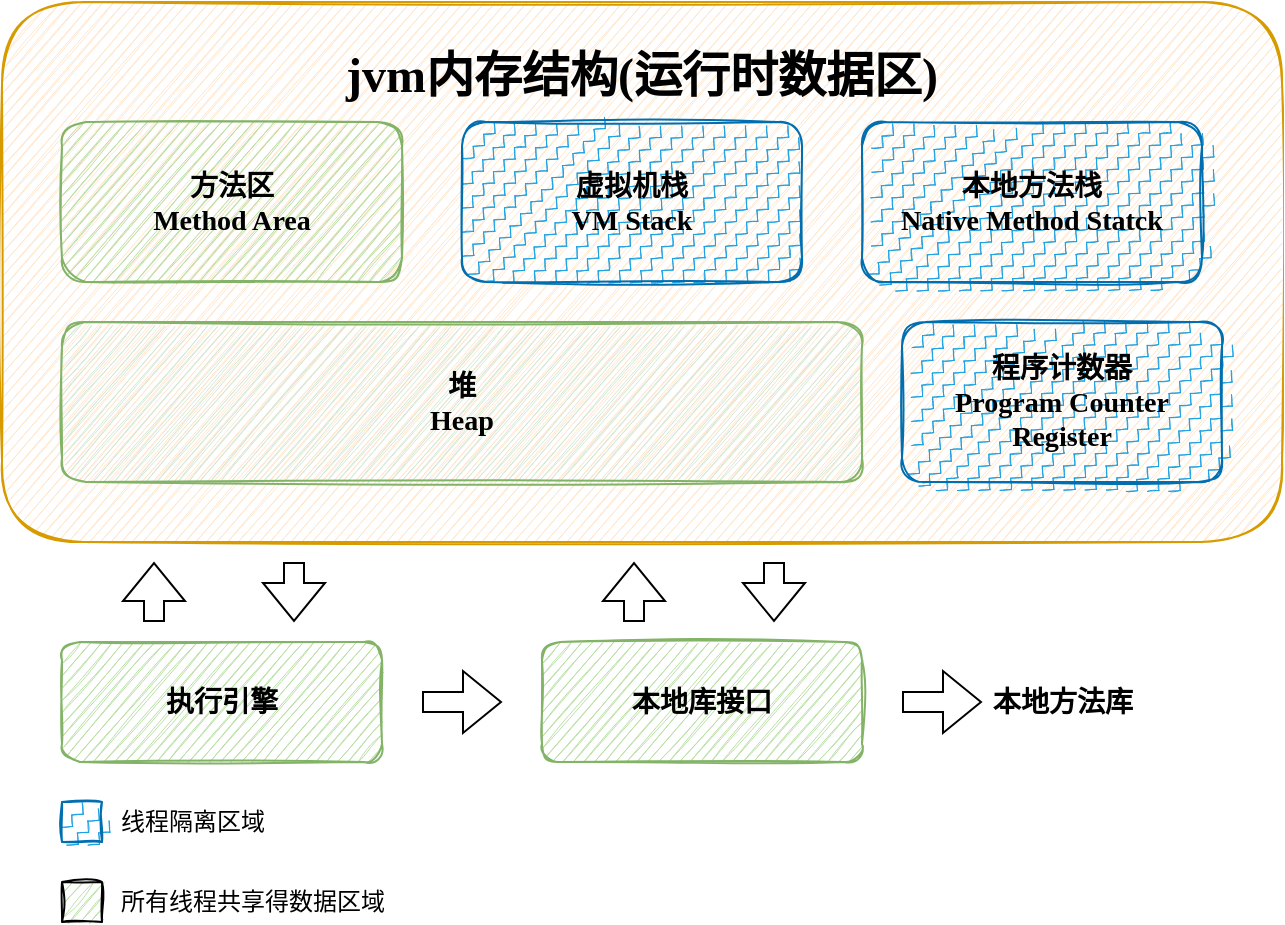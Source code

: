 <mxfile version="15.9.6" type="github"><diagram id="vb_FABsvG3g0BaOWkkLk" name="Page-1"><mxGraphModel dx="1185" dy="635" grid="1" gridSize="10" guides="1" tooltips="1" connect="1" arrows="1" fold="1" page="1" pageScale="1" pageWidth="827" pageHeight="1169" math="0" shadow="0"><root><mxCell id="0"/><mxCell id="1" parent="0"/><mxCell id="k7PTfAy6-nENnhBI1Y5_-1" value="&lt;h1&gt;&lt;font face=&quot;Comic Sans MS&quot;&gt;jvm内存结构(运行时数据区)&lt;/font&gt;&lt;/h1&gt;" style="rounded=1;whiteSpace=wrap;html=1;fillColor=#ffe6cc;strokeColor=#d79b00;sketch=1;align=center;verticalAlign=top;" vertex="1" parent="1"><mxGeometry x="50" y="100" width="640" height="270" as="geometry"/></mxCell><mxCell id="k7PTfAy6-nENnhBI1Y5_-3" value="&lt;h3&gt;方法区&lt;br&gt;Method Area&lt;/h3&gt;" style="rounded=1;whiteSpace=wrap;html=1;sketch=1;fontFamily=Comic Sans MS;fillColor=#B9E0A5;strokeColor=#82b366;gradientColor=none;fillStyle=auto;" vertex="1" parent="1"><mxGeometry x="80" y="160" width="170" height="80" as="geometry"/></mxCell><mxCell id="k7PTfAy6-nENnhBI1Y5_-4" value="&lt;h3&gt;&lt;font color=&quot;#000000&quot;&gt;虚拟机栈&lt;br&gt;&lt;/font&gt;&lt;font color=&quot;#000000&quot;&gt;VM Stack&lt;/font&gt;&lt;/h3&gt;" style="rounded=1;whiteSpace=wrap;html=1;sketch=1;fontFamily=Comic Sans MS;fillColor=#1ba1e2;strokeColor=#006EAF;fontColor=#ffffff;fillStyle=zigzag-line;" vertex="1" parent="1"><mxGeometry x="280" y="160" width="170" height="80" as="geometry"/></mxCell><mxCell id="k7PTfAy6-nENnhBI1Y5_-5" value="&lt;h3&gt;&lt;font color=&quot;#000000&quot;&gt;本地方法栈&lt;br&gt;&lt;/font&gt;&lt;font color=&quot;#000000&quot;&gt;Native Method Statck&lt;/font&gt;&lt;/h3&gt;" style="rounded=1;whiteSpace=wrap;html=1;sketch=1;fontFamily=Comic Sans MS;fillColor=#1ba1e2;fontColor=#ffffff;strokeColor=#006EAF;fillStyle=zigzag-line;" vertex="1" parent="1"><mxGeometry x="480" y="160" width="170" height="80" as="geometry"/></mxCell><mxCell id="k7PTfAy6-nENnhBI1Y5_-6" value="&lt;h3&gt;堆&lt;br&gt;Heap&lt;/h3&gt;" style="rounded=1;whiteSpace=wrap;html=1;sketch=1;fontFamily=Comic Sans MS;fillColor=#d5e8d4;strokeColor=#82b366;fillStyle=auto;" vertex="1" parent="1"><mxGeometry x="80" y="260" width="400" height="80" as="geometry"/></mxCell><mxCell id="k7PTfAy6-nENnhBI1Y5_-7" value="&lt;h3&gt;&lt;font color=&quot;#000000&quot;&gt;程序计数器&lt;br&gt;&lt;/font&gt;&lt;font color=&quot;#000000&quot;&gt;Program Counter Register&lt;/font&gt;&lt;/h3&gt;" style="rounded=1;whiteSpace=wrap;html=1;sketch=1;fontFamily=Comic Sans MS;fillColor=#1ba1e2;fontColor=#ffffff;strokeColor=#006EAF;fillStyle=zigzag-line;" vertex="1" parent="1"><mxGeometry x="500" y="260" width="160" height="80" as="geometry"/></mxCell><mxCell id="k7PTfAy6-nENnhBI1Y5_-8" value="&lt;h3&gt;执行引擎&lt;/h3&gt;" style="rounded=1;whiteSpace=wrap;html=1;sketch=1;fontFamily=Comic Sans MS;fillColor=#B9E0A5;strokeColor=#82b366;gradientColor=none;fillStyle=auto;" vertex="1" parent="1"><mxGeometry x="80" y="420" width="160" height="60" as="geometry"/></mxCell><mxCell id="k7PTfAy6-nENnhBI1Y5_-9" value="&lt;h3&gt;本地库接口&lt;/h3&gt;" style="rounded=1;whiteSpace=wrap;html=1;sketch=1;fontFamily=Comic Sans MS;fillColor=#B9E0A5;strokeColor=#82b366;gradientColor=none;fillStyle=auto;" vertex="1" parent="1"><mxGeometry x="320" y="420" width="160" height="60" as="geometry"/></mxCell><mxCell id="k7PTfAy6-nENnhBI1Y5_-21" value="" style="shape=flexArrow;endArrow=classic;html=1;rounded=0;shadow=0;sketch=0;fontFamily=Comic Sans MS;fontColor=#000000;strokeWidth=1;" edge="1" parent="1"><mxGeometry width="50" height="50" relative="1" as="geometry"><mxPoint x="126" y="410" as="sourcePoint"/><mxPoint x="126" y="380" as="targetPoint"/><Array as="points"><mxPoint x="126" y="410"/></Array></mxGeometry></mxCell><mxCell id="k7PTfAy6-nENnhBI1Y5_-22" value="" style="shape=flexArrow;endArrow=classic;html=1;rounded=0;shadow=0;sketch=0;fontFamily=Comic Sans MS;fontColor=#000000;strokeWidth=1;" edge="1" parent="1"><mxGeometry width="50" height="50" relative="1" as="geometry"><mxPoint x="366" y="410" as="sourcePoint"/><mxPoint x="366" y="380" as="targetPoint"/><Array as="points"><mxPoint x="366" y="410"/></Array></mxGeometry></mxCell><mxCell id="k7PTfAy6-nENnhBI1Y5_-23" value="" style="shape=flexArrow;endArrow=classic;html=1;rounded=0;shadow=0;sketch=0;fontFamily=Comic Sans MS;fontColor=#000000;strokeWidth=1;" edge="1" parent="1"><mxGeometry width="50" height="50" relative="1" as="geometry"><mxPoint x="196" y="380" as="sourcePoint"/><mxPoint x="196" y="410" as="targetPoint"/></mxGeometry></mxCell><mxCell id="k7PTfAy6-nENnhBI1Y5_-24" value="" style="shape=flexArrow;endArrow=classic;html=1;rounded=0;shadow=0;sketch=0;fontFamily=Comic Sans MS;fontColor=#000000;strokeWidth=1;" edge="1" parent="1"><mxGeometry width="50" height="50" relative="1" as="geometry"><mxPoint x="436" y="380" as="sourcePoint"/><mxPoint x="436" y="410" as="targetPoint"/></mxGeometry></mxCell><mxCell id="k7PTfAy6-nENnhBI1Y5_-25" value="" style="shape=flexArrow;endArrow=classic;html=1;rounded=0;shadow=0;sketch=0;fontFamily=Comic Sans MS;fontColor=#000000;strokeWidth=1;" edge="1" parent="1"><mxGeometry width="50" height="50" relative="1" as="geometry"><mxPoint x="260" y="450" as="sourcePoint"/><mxPoint x="300" y="450" as="targetPoint"/></mxGeometry></mxCell><mxCell id="k7PTfAy6-nENnhBI1Y5_-26" value="" style="shape=flexArrow;endArrow=classic;html=1;rounded=0;shadow=0;sketch=0;fontFamily=Comic Sans MS;fontColor=#000000;strokeWidth=1;" edge="1" parent="1"><mxGeometry width="50" height="50" relative="1" as="geometry"><mxPoint x="500" y="450" as="sourcePoint"/><mxPoint x="540" y="450" as="targetPoint"/></mxGeometry></mxCell><mxCell id="k7PTfAy6-nENnhBI1Y5_-27" value="&lt;h3&gt;本地方法库&lt;/h3&gt;" style="text;html=1;align=center;verticalAlign=middle;resizable=0;points=[];autosize=1;strokeColor=none;fillColor=none;fontFamily=Comic Sans MS;fontColor=#000000;" vertex="1" parent="1"><mxGeometry x="535" y="425" width="90" height="50" as="geometry"/></mxCell><mxCell id="k7PTfAy6-nENnhBI1Y5_-28" value="" style="whiteSpace=wrap;html=1;aspect=fixed;sketch=1;fillStyle=zigzag-line;fontFamily=Comic Sans MS;fontColor=#ffffff;fillColor=#1ba1e2;strokeColor=#006EAF;" vertex="1" parent="1"><mxGeometry x="80" y="500" width="20" height="20" as="geometry"/></mxCell><mxCell id="k7PTfAy6-nENnhBI1Y5_-29" value="" style="whiteSpace=wrap;html=1;aspect=fixed;sketch=1;fillStyle=hachure;fontFamily=Comic Sans MS;fontColor=#000000;fillColor=#B9E0A5;gradientColor=none;" vertex="1" parent="1"><mxGeometry x="80" y="540" width="20" height="20" as="geometry"/></mxCell><mxCell id="k7PTfAy6-nENnhBI1Y5_-30" value="线程隔离区域" style="text;html=1;align=center;verticalAlign=middle;resizable=0;points=[];autosize=1;strokeColor=none;fillColor=none;fontFamily=Comic Sans MS;fontColor=#000000;" vertex="1" parent="1"><mxGeometry x="100" y="500" width="90" height="20" as="geometry"/></mxCell><mxCell id="k7PTfAy6-nENnhBI1Y5_-31" value="所有线程共享得数据区域" style="text;html=1;align=center;verticalAlign=middle;resizable=0;points=[];autosize=1;strokeColor=none;fillColor=none;fontFamily=Comic Sans MS;fontColor=#000000;" vertex="1" parent="1"><mxGeometry x="100" y="540" width="150" height="20" as="geometry"/></mxCell></root></mxGraphModel></diagram></mxfile>
